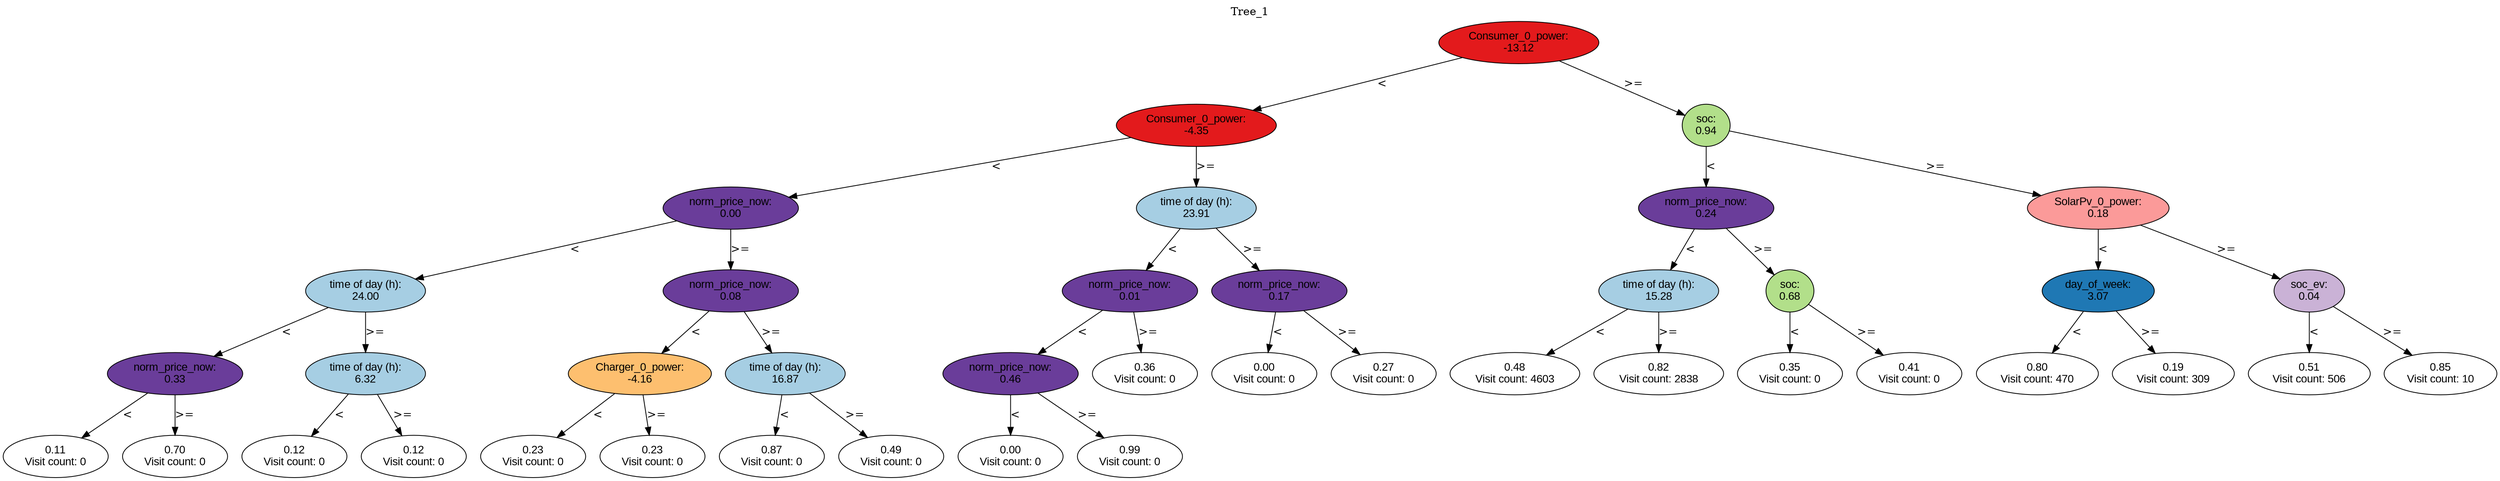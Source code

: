 digraph BST {
    node [fontname="Arial" style=filled colorscheme=paired12];
    0 [ label = "Consumer_0_power:
-13.12" fillcolor=6];
    1 [ label = "Consumer_0_power:
-4.35" fillcolor=6];
    2 [ label = "norm_price_now:
0.00" fillcolor=10];
    3 [ label = "time of day (h):
24.00" fillcolor=1];
    4 [ label = "norm_price_now:
0.33" fillcolor=10];
    5 [ label = "0.11
Visit count: 0" fillcolor=white];
    6 [ label = "0.70
Visit count: 0" fillcolor=white];
    7 [ label = "time of day (h):
6.32" fillcolor=1];
    8 [ label = "0.12
Visit count: 0" fillcolor=white];
    9 [ label = "0.12
Visit count: 0" fillcolor=white];
    10 [ label = "norm_price_now:
0.08" fillcolor=10];
    11 [ label = "Charger_0_power:
-4.16" fillcolor=7];
    12 [ label = "0.23
Visit count: 0" fillcolor=white];
    13 [ label = "0.23
Visit count: 0" fillcolor=white];
    14 [ label = "time of day (h):
16.87" fillcolor=1];
    15 [ label = "0.87
Visit count: 0" fillcolor=white];
    16 [ label = "0.49
Visit count: 0" fillcolor=white];
    17 [ label = "time of day (h):
23.91" fillcolor=1];
    18 [ label = "norm_price_now:
0.01" fillcolor=10];
    19 [ label = "norm_price_now:
0.46" fillcolor=10];
    20 [ label = "0.00
Visit count: 0" fillcolor=white];
    21 [ label = "0.99
Visit count: 0" fillcolor=white];
    22 [ label = "0.36
Visit count: 0" fillcolor=white];
    23 [ label = "norm_price_now:
0.17" fillcolor=10];
    24 [ label = "0.00
Visit count: 0" fillcolor=white];
    25 [ label = "0.27
Visit count: 0" fillcolor=white];
    26 [ label = "soc:
0.94" fillcolor=3];
    27 [ label = "norm_price_now:
0.24" fillcolor=10];
    28 [ label = "time of day (h):
15.28" fillcolor=1];
    29 [ label = "0.48
Visit count: 4603" fillcolor=white];
    30 [ label = "0.82
Visit count: 2838" fillcolor=white];
    31 [ label = "soc:
0.68" fillcolor=3];
    32 [ label = "0.35
Visit count: 0" fillcolor=white];
    33 [ label = "0.41
Visit count: 0" fillcolor=white];
    34 [ label = "SolarPv_0_power:
0.18" fillcolor=5];
    35 [ label = "day_of_week:
3.07" fillcolor=2];
    36 [ label = "0.80
Visit count: 470" fillcolor=white];
    37 [ label = "0.19
Visit count: 309" fillcolor=white];
    38 [ label = "soc_ev:
0.04" fillcolor=9];
    39 [ label = "0.51
Visit count: 506" fillcolor=white];
    40 [ label = "0.85
Visit count: 10" fillcolor=white];

    0  -> 1[ label = "<"];
    0  -> 26[ label = ">="];
    1  -> 2[ label = "<"];
    1  -> 17[ label = ">="];
    2  -> 3[ label = "<"];
    2  -> 10[ label = ">="];
    3  -> 4[ label = "<"];
    3  -> 7[ label = ">="];
    4  -> 5[ label = "<"];
    4  -> 6[ label = ">="];
    7  -> 8[ label = "<"];
    7  -> 9[ label = ">="];
    10  -> 11[ label = "<"];
    10  -> 14[ label = ">="];
    11  -> 12[ label = "<"];
    11  -> 13[ label = ">="];
    14  -> 15[ label = "<"];
    14  -> 16[ label = ">="];
    17  -> 18[ label = "<"];
    17  -> 23[ label = ">="];
    18  -> 19[ label = "<"];
    18  -> 22[ label = ">="];
    19  -> 20[ label = "<"];
    19  -> 21[ label = ">="];
    23  -> 24[ label = "<"];
    23  -> 25[ label = ">="];
    26  -> 27[ label = "<"];
    26  -> 34[ label = ">="];
    27  -> 28[ label = "<"];
    27  -> 31[ label = ">="];
    28  -> 29[ label = "<"];
    28  -> 30[ label = ">="];
    31  -> 32[ label = "<"];
    31  -> 33[ label = ">="];
    34  -> 35[ label = "<"];
    34  -> 38[ label = ">="];
    35  -> 36[ label = "<"];
    35  -> 37[ label = ">="];
    38  -> 39[ label = "<"];
    38  -> 40[ label = ">="];

    labelloc="t";
    label="Tree_1";
}